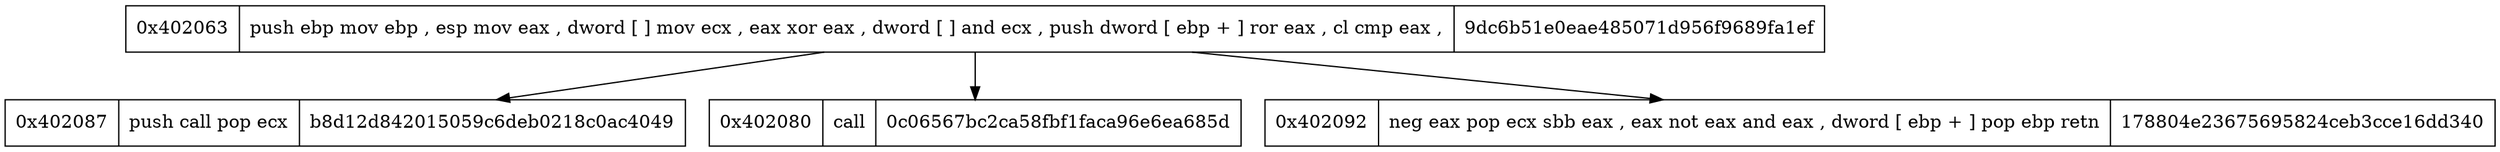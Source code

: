 digraph{
node [shape=record];
"0x402063"[label="0x402063|  push ebp
 mov ebp ,  esp
 mov eax ,  dword  [ ]
 mov ecx ,  eax
 xor eax ,  dword  [ ]
 and ecx , 
 push dword  [ ebp + ]
 ror eax ,  cl
 cmp eax , 
| 9dc6b51e0eae485071d956f9689fa1ef"] "0x402063" -> "0x402087""0x402063" -> "0x402080""0x402063" -> "0x402092""0x402087"[label="0x402087|  push
 call
 pop ecx
| b8d12d842015059c6deb0218c0ac4049"] "0x402080"[label="0x402080|  call
| 0c06567bc2ca58fbf1faca96e6ea685d"] "0x402092"[label="0x402092|  neg eax
 pop ecx
 sbb eax ,  eax
 not eax
 and eax ,  dword  [ ebp + ]
 pop ebp
 retn
| 178804e23675695824ceb3cce16dd340"] }